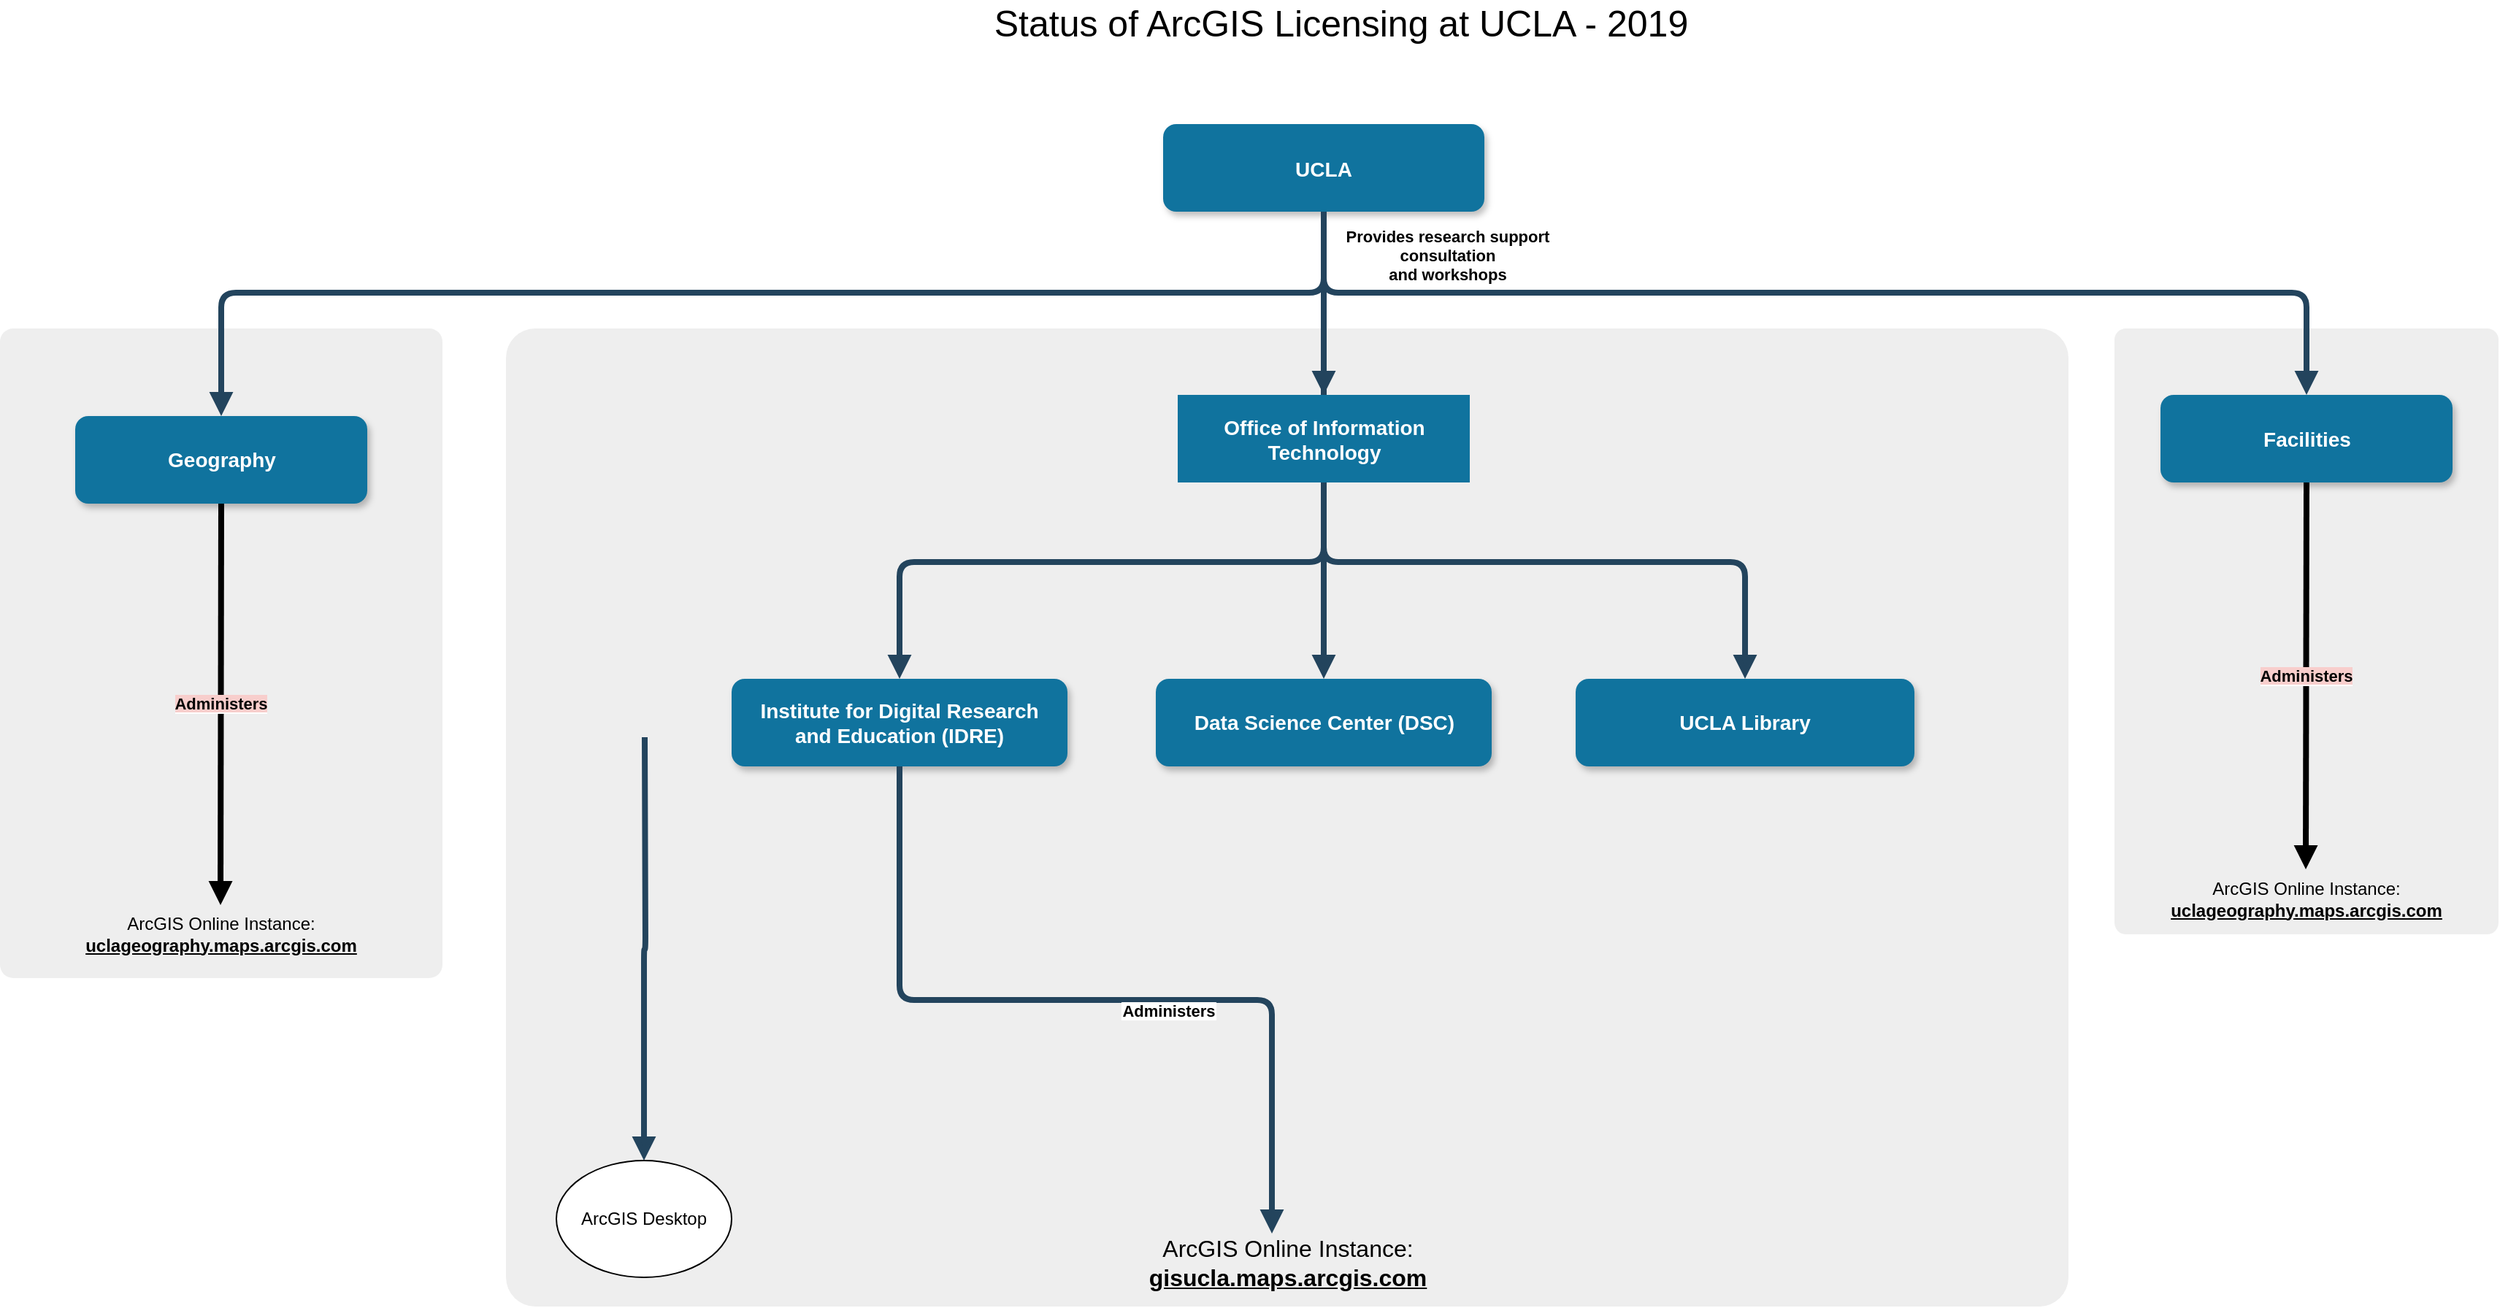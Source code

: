 <mxfile version="12.3.0" type="github" pages="1">
  <diagram name="Page-1" id="97916047-d0de-89f5-080d-49f4d83e522f">
    <mxGraphModel dx="1536" dy="940" grid="1" gridSize="10" guides="1" tooltips="1" connect="1" arrows="1" fold="1" page="1" pageScale="1.5" pageWidth="1169" pageHeight="827" background="#ffffff" math="0" shadow="0">
      <root>
        <mxCell id="0"/>
        <mxCell id="1" parent="0"/>
        <mxCell id="7HnK9eXFFECSjdr3EfDR-79" value="" style="rounded=1;whiteSpace=wrap;html=1;shadow=0;align=center;fillColor=#eeeeee;strokeColor=none;connectable=0;allowArrows=0;arcSize=3;" vertex="1" parent="1">
          <mxGeometry x="1477" y="320" width="263" height="415" as="geometry"/>
        </mxCell>
        <mxCell id="7HnK9eXFFECSjdr3EfDR-78" value="" style="rounded=1;whiteSpace=wrap;html=1;shadow=0;align=center;fillColor=#eeeeee;strokeColor=none;connectable=0;allowArrows=0;arcSize=3;" vertex="1" parent="1">
          <mxGeometry x="29" y="320" width="303" height="445" as="geometry"/>
        </mxCell>
        <mxCell id="7HnK9eXFFECSjdr3EfDR-64" value="" style="rounded=1;whiteSpace=wrap;html=1;shadow=0;align=center;fillColor=#eeeeee;strokeColor=none;connectable=0;allowArrows=0;arcSize=3;editable=0;movable=0;resizable=0;" vertex="1" parent="1">
          <mxGeometry x="375.5" y="320" width="1070" height="670" as="geometry"/>
        </mxCell>
        <mxCell id="3" value="UCLA" style="rounded=1;fillColor=#10739E;strokeColor=none;shadow=1;gradientColor=none;fontStyle=1;fontColor=#FFFFFF;fontSize=14;" parent="1" vertex="1">
          <mxGeometry x="825.5" y="180" width="220" height="60" as="geometry"/>
        </mxCell>
        <mxCell id="7HnK9eXFFECSjdr3EfDR-62" value="" style="edgeStyle=orthogonalEdgeStyle;rounded=1;orthogonalLoop=1;jettySize=auto;html=1;entryX=0.5;entryY=0;entryDx=0;entryDy=0;fontStyle=1;strokeColor=#23445D;strokeWidth=4;endFill=1;endArrow=block;" edge="1" parent="1" target="7HnK9eXFFECSjdr3EfDR-63">
          <mxGeometry relative="1" as="geometry">
            <mxPoint x="470.5" y="600" as="sourcePoint"/>
            <mxPoint x="470" y="830" as="targetPoint"/>
          </mxGeometry>
        </mxCell>
        <mxCell id="5" value="Institute for Digital Research&#xa;and Education (IDRE)" style="rounded=1;fillColor=#10739E;strokeColor=none;shadow=1;gradientColor=none;fontStyle=1;fontColor=#FFFFFF;fontSize=14;align=center;whiteSpace=wrap;" parent="1" vertex="1">
          <mxGeometry x="530" y="560" width="230" height="60" as="geometry"/>
        </mxCell>
        <mxCell id="7HnK9eXFFECSjdr3EfDR-57" value="Data Science Center (DSC)" style="rounded=1;fillColor=#10739E;strokeColor=none;shadow=1;gradientColor=none;fontStyle=1;fontColor=#FFFFFF;fontSize=14;whiteSpace=wrap;" vertex="1" parent="1">
          <mxGeometry x="820.5" y="560" width="230" height="60" as="geometry"/>
        </mxCell>
        <mxCell id="6" value="UCLA Library" style="rounded=1;fillColor=#10739E;strokeColor=none;shadow=1;gradientColor=none;fontStyle=1;fontColor=#FFFFFF;fontSize=14;labelBackgroundColor=none;whiteSpace=wrap;spacing=0;" parent="1" vertex="1">
          <mxGeometry x="1108" y="560" width="232" height="60" as="geometry"/>
        </mxCell>
        <mxCell id="7" value="Facilities" style="rounded=1;fillColor=#10739E;strokeColor=none;shadow=1;gradientColor=none;fontStyle=1;fontColor=#FFFFFF;fontSize=14;whiteSpace=wrap;" parent="1" vertex="1">
          <mxGeometry x="1508.5" y="365.5" width="200" height="60" as="geometry"/>
        </mxCell>
        <mxCell id="32" value="" style="edgeStyle=elbowEdgeStyle;elbow=vertical;strokeWidth=4;endArrow=block;endFill=1;fontStyle=1;strokeColor=#23445D;exitX=0.5;exitY=1;exitDx=0;exitDy=0;" parent="1" source="4" target="6" edge="1">
          <mxGeometry x="187.5" y="165.5" width="100" height="100" as="geometry">
            <mxPoint x="187.5" y="265.5" as="sourcePoint"/>
            <mxPoint x="287.5" y="165.5" as="targetPoint"/>
            <Array as="points">
              <mxPoint x="1080" y="480"/>
              <mxPoint x="1145.5" y="340"/>
            </Array>
          </mxGeometry>
        </mxCell>
        <mxCell id="33" value="" style="edgeStyle=elbowEdgeStyle;elbow=vertical;strokeWidth=4;endArrow=block;endFill=1;fontStyle=1;strokeColor=#23445D;exitX=0.5;exitY=1;exitDx=0;exitDy=0;fontSize=12;rounded=1;" parent="1" source="3" target="7" edge="1">
          <mxGeometry width="100" height="100" as="geometry">
            <mxPoint x="937.5" y="265.5" as="sourcePoint"/>
            <mxPoint x="287.5" y="165.5" as="targetPoint"/>
            <Array as="points">
              <mxPoint x="1227.5" y="295.5"/>
            </Array>
            <mxPoint x="18" y="-37" as="offset"/>
          </mxGeometry>
        </mxCell>
        <mxCell id="7HnK9eXFFECSjdr3EfDR-59" value="" style="edgeStyle=elbowEdgeStyle;elbow=vertical;strokeWidth=4;endArrow=block;endFill=1;fontStyle=1;strokeColor=#23445D;entryX=0.5;entryY=0;entryDx=0;entryDy=0;" edge="1" parent="1" target="7HnK9eXFFECSjdr3EfDR-57">
          <mxGeometry x="165.5" width="100" height="100" as="geometry">
            <mxPoint x="935.5" y="240" as="sourcePoint"/>
            <mxPoint x="945.5" y="590" as="targetPoint"/>
            <Array as="points">
              <mxPoint x="1015.5" y="480"/>
            </Array>
            <mxPoint x="-3" y="80" as="offset"/>
          </mxGeometry>
        </mxCell>
        <mxCell id="30" value="" style="edgeStyle=elbowEdgeStyle;elbow=vertical;strokeWidth=4;endArrow=block;endFill=1;fontStyle=1;strokeColor=#23445D;" parent="1" source="4" target="5" edge="1">
          <mxGeometry width="100" height="100" as="geometry">
            <mxPoint x="187.5" y="265.5" as="sourcePoint"/>
            <mxPoint x="287.5" y="165.5" as="targetPoint"/>
            <Array as="points">
              <mxPoint x="935.5" y="480"/>
            </Array>
            <mxPoint x="2" y="-8" as="offset"/>
          </mxGeometry>
        </mxCell>
        <mxCell id="7HnK9eXFFECSjdr3EfDR-63" value="ArcGIS Desktop" style="ellipse;whiteSpace=wrap;html=1;rounded=0;shadow=0;align=center;" vertex="1" parent="1">
          <mxGeometry x="410" y="890" width="120" height="80" as="geometry"/>
        </mxCell>
        <mxCell id="7HnK9eXFFECSjdr3EfDR-65" value="&lt;font style=&quot;font-size: 16px&quot;&gt;ArcGIS Online Instance:&lt;br&gt;&lt;font style=&quot;font-size: 16px&quot;&gt;&lt;u&gt;&lt;b&gt;gisucla.maps.arcgis.com&lt;/b&gt;&lt;/u&gt;&lt;/font&gt;&lt;/font&gt;" style="text;html=1;strokeColor=none;fillColor=none;align=center;verticalAlign=middle;whiteSpace=wrap;rounded=0;shadow=0;" vertex="1" parent="1">
          <mxGeometry x="775.5" y="950" width="270" height="20" as="geometry"/>
        </mxCell>
        <mxCell id="7HnK9eXFFECSjdr3EfDR-71" value="" style="edgeStyle=elbowEdgeStyle;elbow=vertical;strokeWidth=4;endArrow=block;endFill=1;fontStyle=1;strokeColor=#23445D;exitX=0.5;exitY=1;exitDx=0;exitDy=0;entryX=0.5;entryY=0;entryDx=0;entryDy=0;fontSize=12;rounded=1;" edge="1" parent="1" target="7HnK9eXFFECSjdr3EfDR-72">
          <mxGeometry width="100" height="100" as="geometry">
            <mxPoint x="935.5" y="240" as="sourcePoint"/>
            <mxPoint x="325.5" y="270" as="targetPoint"/>
            <Array as="points">
              <mxPoint x="1227.5" y="295.5"/>
            </Array>
            <mxPoint x="2" y="-34" as="offset"/>
          </mxGeometry>
        </mxCell>
        <mxCell id="7HnK9eXFFECSjdr3EfDR-72" value="Geography" style="rounded=1;fillColor=#10739E;strokeColor=none;shadow=1;gradientColor=none;fontStyle=1;fontColor=#FFFFFF;fontSize=14;whiteSpace=wrap;" vertex="1" parent="1">
          <mxGeometry x="80.5" y="380" width="200" height="60" as="geometry"/>
        </mxCell>
        <mxCell id="7HnK9eXFFECSjdr3EfDR-81" value="&lt;span style=&quot;background-color: rgb(248 , 206 , 204)&quot;&gt;Administers&lt;/span&gt;" style="endArrow=block;html=1;exitX=0.5;exitY=1;exitDx=0;exitDy=0;fontStyle=1;strokeWidth=4;endFill=1;comic=0;" edge="1" parent="1" source="7HnK9eXFFECSjdr3EfDR-72">
          <mxGeometry width="50" height="50" relative="1" as="geometry">
            <mxPoint x="52" y="470" as="sourcePoint"/>
            <mxPoint x="180" y="715" as="targetPoint"/>
          </mxGeometry>
        </mxCell>
        <mxCell id="7HnK9eXFFECSjdr3EfDR-82" value="&lt;div&gt;ArcGIS Online Instance:&lt;/div&gt;&lt;div&gt;&lt;u&gt;&lt;b&gt;uclageography.maps.arcgis.com&lt;/b&gt;&lt;/u&gt;&lt;br&gt;&lt;/div&gt;" style="text;html=1;strokeColor=none;fillColor=none;align=center;verticalAlign=middle;whiteSpace=wrap;rounded=0;" vertex="1" parent="1">
          <mxGeometry x="108" y="725" width="145" height="20" as="geometry"/>
        </mxCell>
        <mxCell id="7HnK9eXFFECSjdr3EfDR-93" value="Status of ArcGIS Licensing at UCLA - 2019" style="text;html=1;strokeColor=none;fillColor=none;align=center;verticalAlign=middle;whiteSpace=wrap;rounded=0;fontSize=25;" vertex="1" parent="1">
          <mxGeometry x="686.5" y="100" width="521" height="20" as="geometry"/>
        </mxCell>
        <mxCell id="7HnK9eXFFECSjdr3EfDR-94" value="Administers" style="edgeStyle=elbowEdgeStyle;elbow=vertical;strokeWidth=4;endArrow=block;endFill=1;fontStyle=1;strokeColor=#23445D;exitX=0.5;exitY=1;exitDx=0;exitDy=0;" edge="1" parent="1" source="5">
          <mxGeometry width="100" height="100" as="geometry">
            <mxPoint x="945.5" y="250" as="sourcePoint"/>
            <mxPoint x="900" y="940" as="targetPoint"/>
            <Array as="points">
              <mxPoint x="880" y="780"/>
            </Array>
            <mxPoint x="57" y="7" as="offset"/>
          </mxGeometry>
        </mxCell>
        <mxCell id="7HnK9eXFFECSjdr3EfDR-98" value="&lt;span style=&quot;background-color: rgb(248 , 206 , 204)&quot;&gt;Administers&lt;/span&gt;" style="endArrow=block;html=1;fontStyle=1;strokeWidth=4;endFill=1;comic=0;exitX=0.5;exitY=1;exitDx=0;exitDy=0;" edge="1" parent="1" source="7">
          <mxGeometry width="50" height="50" relative="1" as="geometry">
            <mxPoint x="1608" y="540" as="sourcePoint"/>
            <mxPoint x="1608" y="690.5" as="targetPoint"/>
          </mxGeometry>
        </mxCell>
        <mxCell id="7HnK9eXFFECSjdr3EfDR-99" value="&lt;div&gt;ArcGIS Online Instance:&lt;/div&gt;&lt;div&gt;&lt;u&gt;&lt;b&gt;uclageography.maps.arcgis.com&lt;/b&gt;&lt;/u&gt;&lt;br&gt;&lt;/div&gt;" style="text;html=1;strokeColor=none;fillColor=none;align=center;verticalAlign=middle;whiteSpace=wrap;rounded=0;" vertex="1" parent="1">
          <mxGeometry x="1536" y="700.5" width="145" height="20" as="geometry"/>
        </mxCell>
        <mxCell id="4" value="Office of Information Technology" style="rounded=0;fillColor=#10739E;strokeColor=none;shadow=0;gradientColor=none;fontStyle=1;fontColor=#FFFFFF;fontSize=14;verticalAlign=middle;whiteSpace=wrap;" parent="1" vertex="1">
          <mxGeometry x="835.5" y="365.5" width="200" height="60" as="geometry"/>
        </mxCell>
        <mxCell id="7HnK9eXFFECSjdr3EfDR-102" value="Provides research support&#xa;consultation&#xa;and workshops&#xa;" style="edgeStyle=elbowEdgeStyle;elbow=vertical;strokeWidth=4;endArrow=block;endFill=1;fontStyle=1;strokeColor=#23445D;" edge="1" parent="1" source="3" target="4">
          <mxGeometry x="165.5" width="100" height="100" as="geometry">
            <mxPoint x="935.5" y="240" as="sourcePoint"/>
            <mxPoint x="765.5" y="635" as="targetPoint"/>
            <Array as="points"/>
            <mxPoint x="85" y="-27" as="offset"/>
          </mxGeometry>
        </mxCell>
      </root>
    </mxGraphModel>
  </diagram>
</mxfile>
